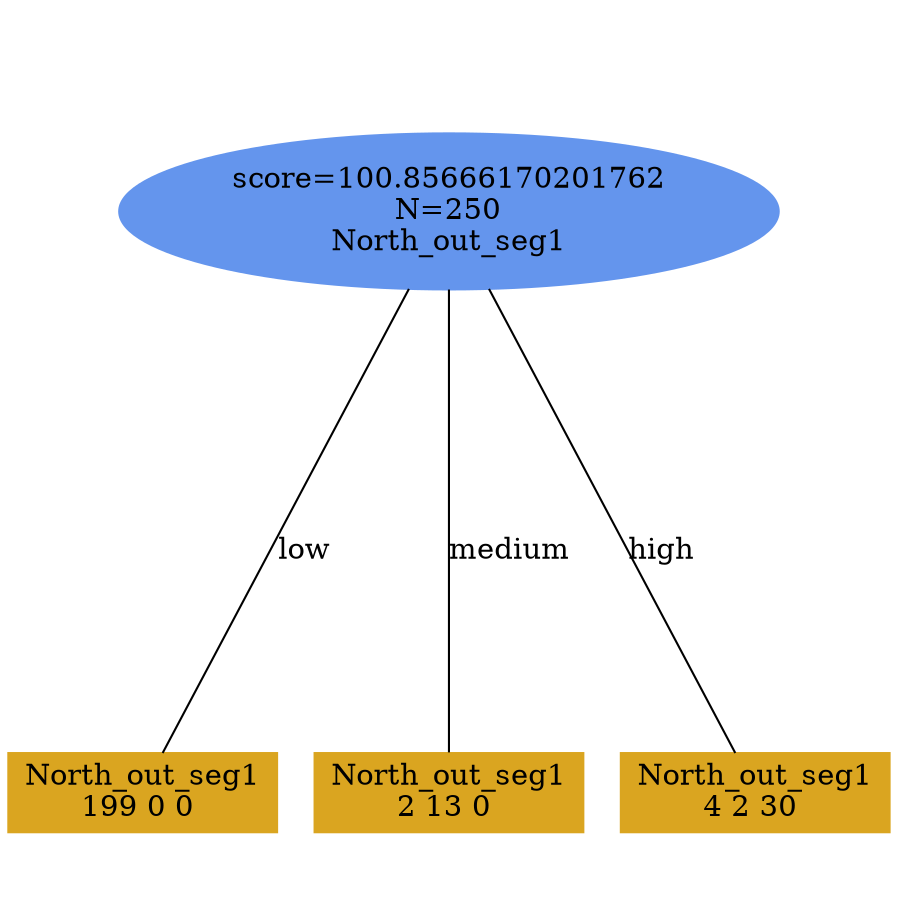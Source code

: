 digraph "DD" {
size = "7.5,10"
ratio=1.0;
center = true;
edge [dir = none];
{ rank = same; node [shape=ellipse, style=filled, color=cornflowerblue];"2302" [label="score=100.85666170201762\nN=250\nNorth_out_seg1"];}
{ rank = same; node [shape=box, style=filled, color=goldenrod];"2303" [label="North_out_seg1\n199 0 0 "];}
{ rank = same; node [shape=box, style=filled, color=goldenrod];"2304" [label="North_out_seg1\n2 13 0 "];}
{ rank = same; node [shape=box, style=filled, color=goldenrod];"2305" [label="North_out_seg1\n4 2 30 "];}
"2302" -> "2303" [label = "low"];
"2302" -> "2304" [label = "medium"];
"2302" -> "2305" [label = "high"];

}